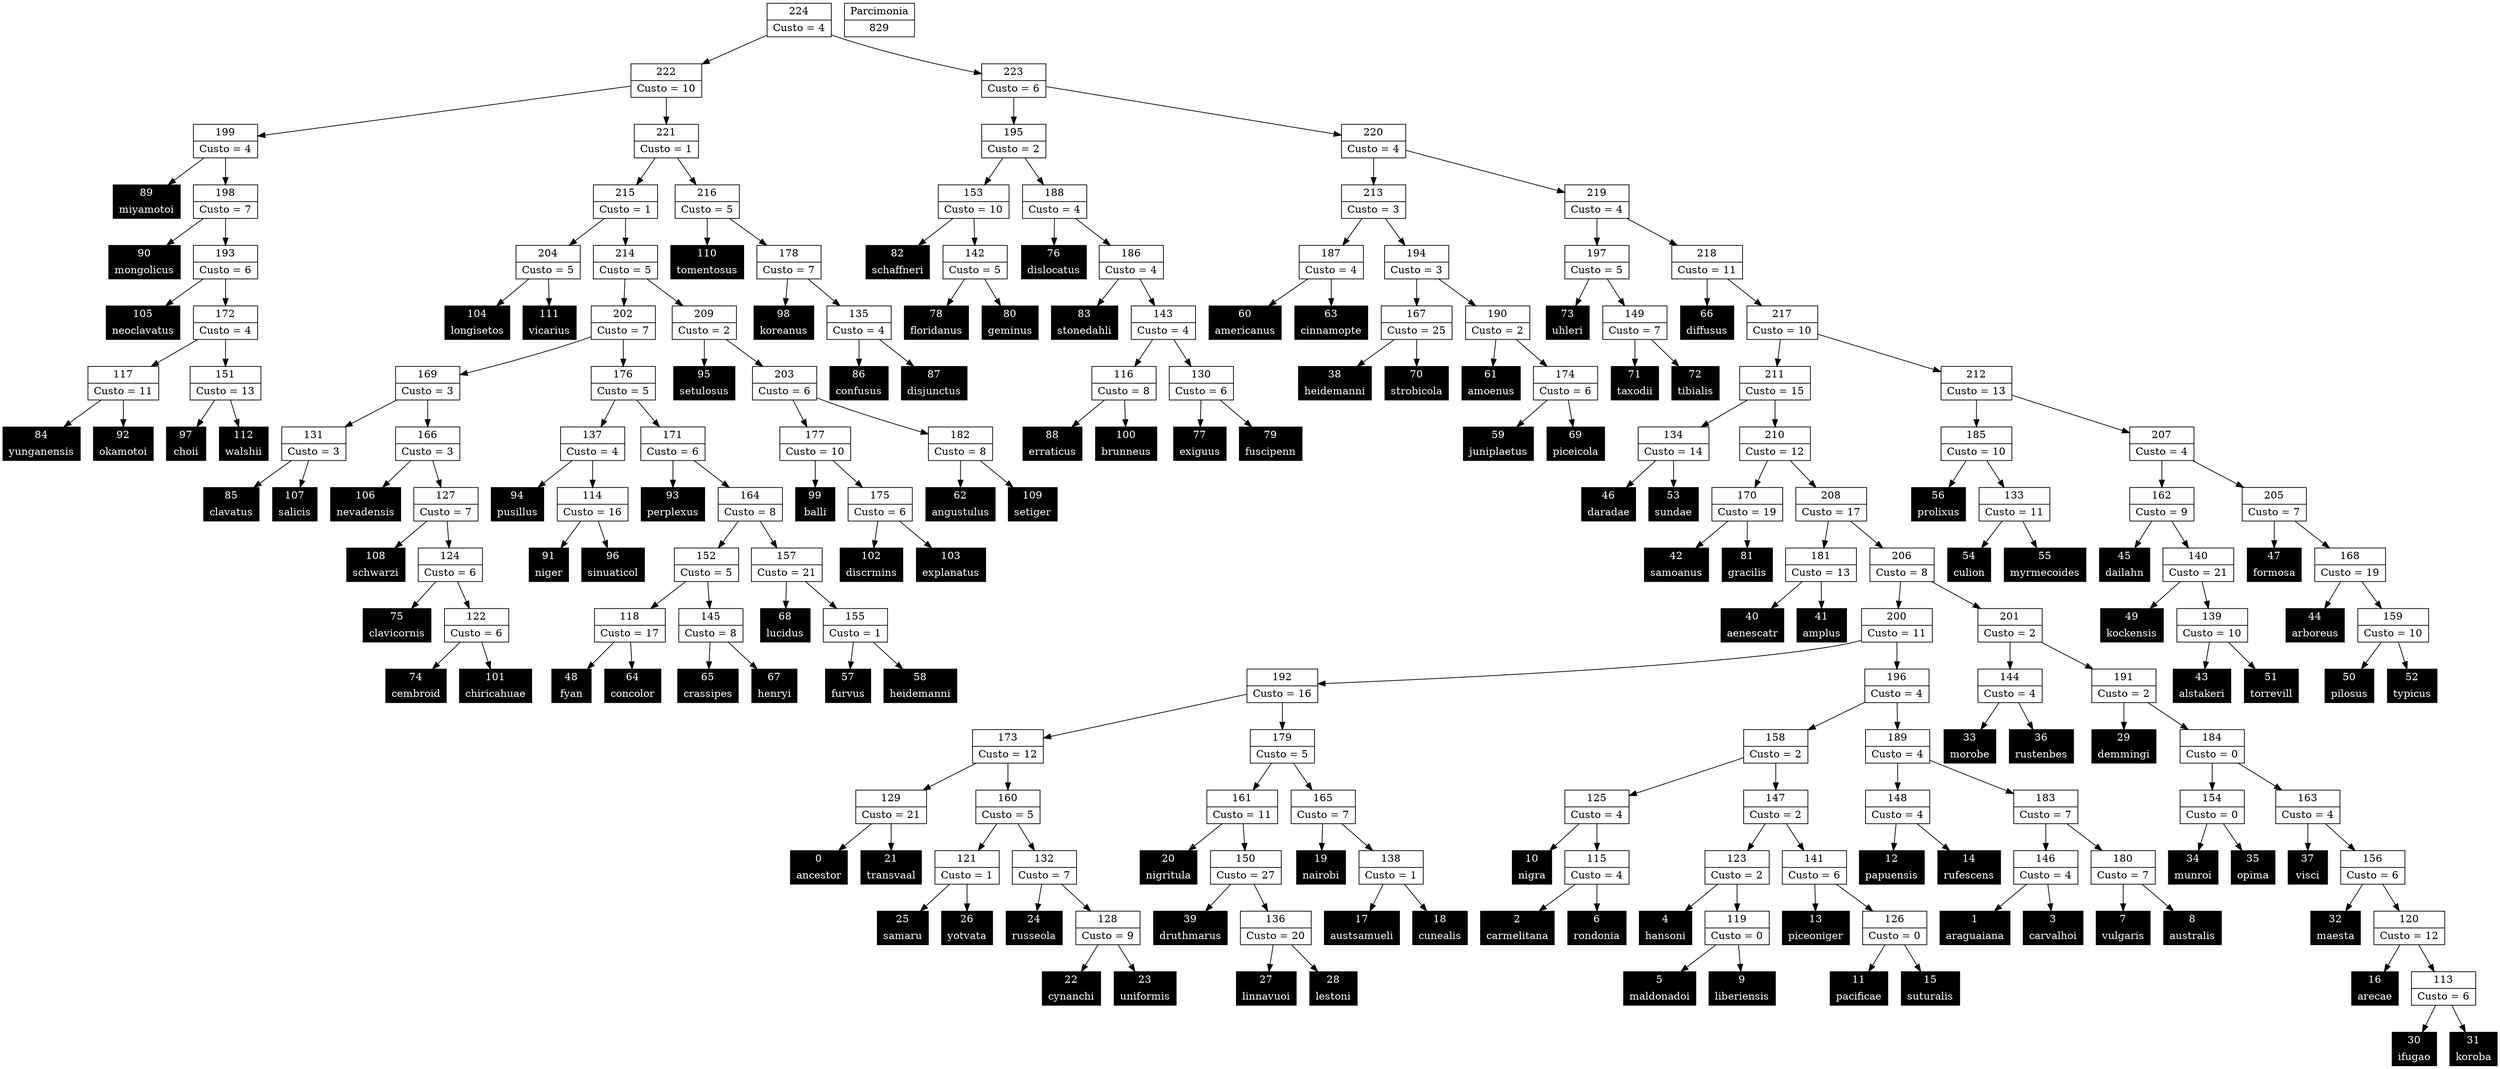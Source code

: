 Digraph G {
0 [shape="record", label="{0 | ancestor}",style=filled, color=black, fontcolor=white,fontsize=14, height=0.5]
1 [shape="record", label="{1 | araguaiana}",style=filled, color=black, fontcolor=white,fontsize=14, height=0.5]
2 [shape="record", label="{2 | carmelitana}",style=filled, color=black, fontcolor=white,fontsize=14, height=0.5]
3 [shape="record", label="{3 | carvalhoi}",style=filled, color=black, fontcolor=white,fontsize=14, height=0.5]
4 [shape="record", label="{4 | hansoni}",style=filled, color=black, fontcolor=white,fontsize=14, height=0.5]
5 [shape="record", label="{5 | maldonadoi}",style=filled, color=black, fontcolor=white,fontsize=14, height=0.5]
6 [shape="record", label="{6 | rondonia}",style=filled, color=black, fontcolor=white,fontsize=14, height=0.5]
7 [shape="record", label="{7 | vulgaris}",style=filled, color=black, fontcolor=white,fontsize=14, height=0.5]
8 [shape="record", label="{8 | australis}",style=filled, color=black, fontcolor=white,fontsize=14, height=0.5]
9 [shape="record", label="{9 | liberiensis}",style=filled, color=black, fontcolor=white,fontsize=14, height=0.5]
10 [shape="record", label="{10 | nigra}",style=filled, color=black, fontcolor=white,fontsize=14, height=0.5]
11 [shape="record", label="{11 | pacificae}",style=filled, color=black, fontcolor=white,fontsize=14, height=0.5]
12 [shape="record", label="{12 | papuensis}",style=filled, color=black, fontcolor=white,fontsize=14, height=0.5]
13 [shape="record", label="{13 | piceoniger}",style=filled, color=black, fontcolor=white,fontsize=14, height=0.5]
14 [shape="record", label="{14 | rufescens}",style=filled, color=black, fontcolor=white,fontsize=14, height=0.5]
15 [shape="record", label="{15 | suturalis}",style=filled, color=black, fontcolor=white,fontsize=14, height=0.5]
16 [shape="record", label="{16 | arecae}",style=filled, color=black, fontcolor=white,fontsize=14, height=0.5]
17 [shape="record", label="{17 | austsamueli}",style=filled, color=black, fontcolor=white,fontsize=14, height=0.5]
18 [shape="record", label="{18 | cunealis}",style=filled, color=black, fontcolor=white,fontsize=14, height=0.5]
19 [shape="record", label="{19 | nairobi}",style=filled, color=black, fontcolor=white,fontsize=14, height=0.5]
20 [shape="record", label="{20 | nigritula}",style=filled, color=black, fontcolor=white,fontsize=14, height=0.5]
21 [shape="record", label="{21 | transvaal}",style=filled, color=black, fontcolor=white,fontsize=14, height=0.5]
22 [shape="record", label="{22 | cynanchi}",style=filled, color=black, fontcolor=white,fontsize=14, height=0.5]
23 [shape="record", label="{23 | uniformis}",style=filled, color=black, fontcolor=white,fontsize=14, height=0.5]
24 [shape="record", label="{24 | russeola}",style=filled, color=black, fontcolor=white,fontsize=14, height=0.5]
25 [shape="record", label="{25 | samaru}",style=filled, color=black, fontcolor=white,fontsize=14, height=0.5]
26 [shape="record", label="{26 | yotvata}",style=filled, color=black, fontcolor=white,fontsize=14, height=0.5]
27 [shape="record", label="{27 | linnavuoi}",style=filled, color=black, fontcolor=white,fontsize=14, height=0.5]
28 [shape="record", label="{28 | lestoni}",style=filled, color=black, fontcolor=white,fontsize=14, height=0.5]
29 [shape="record", label="{29 | demmingi}",style=filled, color=black, fontcolor=white,fontsize=14, height=0.5]
30 [shape="record", label="{30 | ifugao}",style=filled, color=black, fontcolor=white,fontsize=14, height=0.5]
31 [shape="record", label="{31 | koroba}",style=filled, color=black, fontcolor=white,fontsize=14, height=0.5]
32 [shape="record", label="{32 | maesta}",style=filled, color=black, fontcolor=white,fontsize=14, height=0.5]
33 [shape="record", label="{33 | morobe}",style=filled, color=black, fontcolor=white,fontsize=14, height=0.5]
34 [shape="record", label="{34 | munroi}",style=filled, color=black, fontcolor=white,fontsize=14, height=0.5]
35 [shape="record", label="{35 | opima}",style=filled, color=black, fontcolor=white,fontsize=14, height=0.5]
36 [shape="record", label="{36 | rustenbes}",style=filled, color=black, fontcolor=white,fontsize=14, height=0.5]
37 [shape="record", label="{37 | visci}",style=filled, color=black, fontcolor=white,fontsize=14, height=0.5]
38 [shape="record", label="{38 | heidemanni}",style=filled, color=black, fontcolor=white,fontsize=14, height=0.5]
39 [shape="record", label="{39 | druthmarus}",style=filled, color=black, fontcolor=white,fontsize=14, height=0.5]
40 [shape="record", label="{40 | aenescatr}",style=filled, color=black, fontcolor=white,fontsize=14, height=0.5]
41 [shape="record", label="{41 | amplus}",style=filled, color=black, fontcolor=white,fontsize=14, height=0.5]
42 [shape="record", label="{42 | samoanus}",style=filled, color=black, fontcolor=white,fontsize=14, height=0.5]
43 [shape="record", label="{43 | alstakeri}",style=filled, color=black, fontcolor=white,fontsize=14, height=0.5]
44 [shape="record", label="{44 | arboreus}",style=filled, color=black, fontcolor=white,fontsize=14, height=0.5]
45 [shape="record", label="{45 | dailahn}",style=filled, color=black, fontcolor=white,fontsize=14, height=0.5]
46 [shape="record", label="{46 | daradae}",style=filled, color=black, fontcolor=white,fontsize=14, height=0.5]
47 [shape="record", label="{47 | formosa}",style=filled, color=black, fontcolor=white,fontsize=14, height=0.5]
48 [shape="record", label="{48 | fyan}",style=filled, color=black, fontcolor=white,fontsize=14, height=0.5]
49 [shape="record", label="{49 | kockensis}",style=filled, color=black, fontcolor=white,fontsize=14, height=0.5]
50 [shape="record", label="{50 | pilosus}",style=filled, color=black, fontcolor=white,fontsize=14, height=0.5]
51 [shape="record", label="{51 | torrevill}",style=filled, color=black, fontcolor=white,fontsize=14, height=0.5]
52 [shape="record", label="{52 | typicus}",style=filled, color=black, fontcolor=white,fontsize=14, height=0.5]
53 [shape="record", label="{53 | sundae}",style=filled, color=black, fontcolor=white,fontsize=14, height=0.5]
54 [shape="record", label="{54 | culion}",style=filled, color=black, fontcolor=white,fontsize=14, height=0.5]
55 [shape="record", label="{55 | myrmecoides}",style=filled, color=black, fontcolor=white,fontsize=14, height=0.5]
56 [shape="record", label="{56 | prolixus}",style=filled, color=black, fontcolor=white,fontsize=14, height=0.5]
57 [shape="record", label="{57 | furvus}",style=filled, color=black, fontcolor=white,fontsize=14, height=0.5]
58 [shape="record", label="{58 | heidemanni}",style=filled, color=black, fontcolor=white,fontsize=14, height=0.5]
59 [shape="record", label="{59 | juniplaetus}",style=filled, color=black, fontcolor=white,fontsize=14, height=0.5]
60 [shape="record", label="{60 | americanus}",style=filled, color=black, fontcolor=white,fontsize=14, height=0.5]
61 [shape="record", label="{61 | amoenus}",style=filled, color=black, fontcolor=white,fontsize=14, height=0.5]
62 [shape="record", label="{62 | angustulus}",style=filled, color=black, fontcolor=white,fontsize=14, height=0.5]
63 [shape="record", label="{63 | cinnamopte}",style=filled, color=black, fontcolor=white,fontsize=14, height=0.5]
64 [shape="record", label="{64 | concolor}",style=filled, color=black, fontcolor=white,fontsize=14, height=0.5]
65 [shape="record", label="{65 | crassipes}",style=filled, color=black, fontcolor=white,fontsize=14, height=0.5]
66 [shape="record", label="{66 | diffusus}",style=filled, color=black, fontcolor=white,fontsize=14, height=0.5]
67 [shape="record", label="{67 | henryi}",style=filled, color=black, fontcolor=white,fontsize=14, height=0.5]
68 [shape="record", label="{68 | lucidus}",style=filled, color=black, fontcolor=white,fontsize=14, height=0.5]
69 [shape="record", label="{69 | piceicola}",style=filled, color=black, fontcolor=white,fontsize=14, height=0.5]
70 [shape="record", label="{70 | strobicola}",style=filled, color=black, fontcolor=white,fontsize=14, height=0.5]
71 [shape="record", label="{71 | taxodii}",style=filled, color=black, fontcolor=white,fontsize=14, height=0.5]
72 [shape="record", label="{72 | tibialis}",style=filled, color=black, fontcolor=white,fontsize=14, height=0.5]
73 [shape="record", label="{73 | uhleri}",style=filled, color=black, fontcolor=white,fontsize=14, height=0.5]
74 [shape="record", label="{74 | cembroid}",style=filled, color=black, fontcolor=white,fontsize=14, height=0.5]
75 [shape="record", label="{75 | clavicornis}",style=filled, color=black, fontcolor=white,fontsize=14, height=0.5]
76 [shape="record", label="{76 | dislocatus}",style=filled, color=black, fontcolor=white,fontsize=14, height=0.5]
77 [shape="record", label="{77 | exiguus}",style=filled, color=black, fontcolor=white,fontsize=14, height=0.5]
78 [shape="record", label="{78 | floridanus}",style=filled, color=black, fontcolor=white,fontsize=14, height=0.5]
79 [shape="record", label="{79 | fuscipenn}",style=filled, color=black, fontcolor=white,fontsize=14, height=0.5]
80 [shape="record", label="{80 | geminus}",style=filled, color=black, fontcolor=white,fontsize=14, height=0.5]
81 [shape="record", label="{81 | gracilis}",style=filled, color=black, fontcolor=white,fontsize=14, height=0.5]
82 [shape="record", label="{82 | schaffneri}",style=filled, color=black, fontcolor=white,fontsize=14, height=0.5]
83 [shape="record", label="{83 | stonedahli}",style=filled, color=black, fontcolor=white,fontsize=14, height=0.5]
84 [shape="record", label="{84 | yunganensis}",style=filled, color=black, fontcolor=white,fontsize=14, height=0.5]
85 [shape="record", label="{85 | clavatus}",style=filled, color=black, fontcolor=white,fontsize=14, height=0.5]
86 [shape="record", label="{86 | confusus}",style=filled, color=black, fontcolor=white,fontsize=14, height=0.5]
87 [shape="record", label="{87 | disjunctus}",style=filled, color=black, fontcolor=white,fontsize=14, height=0.5]
88 [shape="record", label="{88 | erraticus}",style=filled, color=black, fontcolor=white,fontsize=14, height=0.5]
89 [shape="record", label="{89 | miyamotoi}",style=filled, color=black, fontcolor=white,fontsize=14, height=0.5]
90 [shape="record", label="{90 | mongolicus}",style=filled, color=black, fontcolor=white,fontsize=14, height=0.5]
91 [shape="record", label="{91 | niger}",style=filled, color=black, fontcolor=white,fontsize=14, height=0.5]
92 [shape="record", label="{92 | okamotoi}",style=filled, color=black, fontcolor=white,fontsize=14, height=0.5]
93 [shape="record", label="{93 | perplexus}",style=filled, color=black, fontcolor=white,fontsize=14, height=0.5]
94 [shape="record", label="{94 | pusillus}",style=filled, color=black, fontcolor=white,fontsize=14, height=0.5]
95 [shape="record", label="{95 | setulosus}",style=filled, color=black, fontcolor=white,fontsize=14, height=0.5]
96 [shape="record", label="{96 | sinuaticol}",style=filled, color=black, fontcolor=white,fontsize=14, height=0.5]
97 [shape="record", label="{97 | choii}",style=filled, color=black, fontcolor=white,fontsize=14, height=0.5]
98 [shape="record", label="{98 | koreanus}",style=filled, color=black, fontcolor=white,fontsize=14, height=0.5]
99 [shape="record", label="{99 | balli}",style=filled, color=black, fontcolor=white,fontsize=14, height=0.5]
100 [shape="record", label="{100 | brunneus}",style=filled, color=black, fontcolor=white,fontsize=14, height=0.5]
101 [shape="record", label="{101 | chiricahuae}",style=filled, color=black, fontcolor=white,fontsize=14, height=0.5]
102 [shape="record", label="{102 | discrmins}",style=filled, color=black, fontcolor=white,fontsize=14, height=0.5]
103 [shape="record", label="{103 | explanatus}",style=filled, color=black, fontcolor=white,fontsize=14, height=0.5]
104 [shape="record", label="{104 | longisetos}",style=filled, color=black, fontcolor=white,fontsize=14, height=0.5]
105 [shape="record", label="{105 | neoclavatus}",style=filled, color=black, fontcolor=white,fontsize=14, height=0.5]
106 [shape="record", label="{106 | nevadensis}",style=filled, color=black, fontcolor=white,fontsize=14, height=0.5]
107 [shape="record", label="{107 | salicis}",style=filled, color=black, fontcolor=white,fontsize=14, height=0.5]
108 [shape="record", label="{108 | schwarzi}",style=filled, color=black, fontcolor=white,fontsize=14, height=0.5]
109 [shape="record", label="{109 | setiger}",style=filled, color=black, fontcolor=white,fontsize=14, height=0.5]
110 [shape="record", label="{110 | tomentosus}",style=filled, color=black, fontcolor=white,fontsize=14, height=0.5]
111 [shape="record", label="{111 | vicarius}",style=filled, color=black, fontcolor=white,fontsize=14, height=0.5]
112 [shape="record", label="{112 | walshii}",style=filled, color=black, fontcolor=white,fontsize=14, height=0.5]
113 [shape="record", label="{113|Custo = 6}"]
114 [shape="record", label="{114|Custo = 16}"]
115 [shape="record", label="{115|Custo = 4}"]
116 [shape="record", label="{116|Custo = 8}"]
117 [shape="record", label="{117|Custo = 11}"]
118 [shape="record", label="{118|Custo = 17}"]
119 [shape="record", label="{119|Custo = 0}"]
120 [shape="record", label="{120|Custo = 12}"]
121 [shape="record", label="{121|Custo = 1}"]
122 [shape="record", label="{122|Custo = 6}"]
123 [shape="record", label="{123|Custo = 2}"]
124 [shape="record", label="{124|Custo = 6}"]
125 [shape="record", label="{125|Custo = 4}"]
126 [shape="record", label="{126|Custo = 0}"]
127 [shape="record", label="{127|Custo = 7}"]
128 [shape="record", label="{128|Custo = 9}"]
129 [shape="record", label="{129|Custo = 21}"]
130 [shape="record", label="{130|Custo = 6}"]
131 [shape="record", label="{131|Custo = 3}"]
132 [shape="record", label="{132|Custo = 7}"]
133 [shape="record", label="{133|Custo = 11}"]
134 [shape="record", label="{134|Custo = 14}"]
135 [shape="record", label="{135|Custo = 4}"]
136 [shape="record", label="{136|Custo = 20}"]
137 [shape="record", label="{137|Custo = 4}"]
138 [shape="record", label="{138|Custo = 1}"]
139 [shape="record", label="{139|Custo = 10}"]
140 [shape="record", label="{140|Custo = 21}"]
141 [shape="record", label="{141|Custo = 6}"]
142 [shape="record", label="{142|Custo = 5}"]
143 [shape="record", label="{143|Custo = 4}"]
144 [shape="record", label="{144|Custo = 4}"]
145 [shape="record", label="{145|Custo = 8}"]
146 [shape="record", label="{146|Custo = 4}"]
147 [shape="record", label="{147|Custo = 2}"]
148 [shape="record", label="{148|Custo = 4}"]
149 [shape="record", label="{149|Custo = 7}"]
150 [shape="record", label="{150|Custo = 27}"]
151 [shape="record", label="{151|Custo = 13}"]
152 [shape="record", label="{152|Custo = 5}"]
153 [shape="record", label="{153|Custo = 10}"]
154 [shape="record", label="{154|Custo = 0}"]
155 [shape="record", label="{155|Custo = 1}"]
156 [shape="record", label="{156|Custo = 6}"]
157 [shape="record", label="{157|Custo = 21}"]
158 [shape="record", label="{158|Custo = 2}"]
159 [shape="record", label="{159|Custo = 10}"]
160 [shape="record", label="{160|Custo = 5}"]
161 [shape="record", label="{161|Custo = 11}"]
162 [shape="record", label="{162|Custo = 9}"]
163 [shape="record", label="{163|Custo = 4}"]
164 [shape="record", label="{164|Custo = 8}"]
165 [shape="record", label="{165|Custo = 7}"]
166 [shape="record", label="{166|Custo = 3}"]
167 [shape="record", label="{167|Custo = 25}"]
168 [shape="record", label="{168|Custo = 19}"]
169 [shape="record", label="{169|Custo = 3}"]
170 [shape="record", label="{170|Custo = 19}"]
171 [shape="record", label="{171|Custo = 6}"]
172 [shape="record", label="{172|Custo = 4}"]
173 [shape="record", label="{173|Custo = 12}"]
174 [shape="record", label="{174|Custo = 6}"]
175 [shape="record", label="{175|Custo = 6}"]
176 [shape="record", label="{176|Custo = 5}"]
177 [shape="record", label="{177|Custo = 10}"]
178 [shape="record", label="{178|Custo = 7}"]
179 [shape="record", label="{179|Custo = 5}"]
180 [shape="record", label="{180|Custo = 7}"]
181 [shape="record", label="{181|Custo = 13}"]
182 [shape="record", label="{182|Custo = 8}"]
183 [shape="record", label="{183|Custo = 7}"]
184 [shape="record", label="{184|Custo = 0}"]
185 [shape="record", label="{185|Custo = 10}"]
186 [shape="record", label="{186|Custo = 4}"]
187 [shape="record", label="{187|Custo = 4}"]
188 [shape="record", label="{188|Custo = 4}"]
189 [shape="record", label="{189|Custo = 4}"]
190 [shape="record", label="{190|Custo = 2}"]
191 [shape="record", label="{191|Custo = 2}"]
192 [shape="record", label="{192|Custo = 16}"]
193 [shape="record", label="{193|Custo = 6}"]
194 [shape="record", label="{194|Custo = 3}"]
195 [shape="record", label="{195|Custo = 2}"]
196 [shape="record", label="{196|Custo = 4}"]
197 [shape="record", label="{197|Custo = 5}"]
198 [shape="record", label="{198|Custo = 7}"]
199 [shape="record", label="{199|Custo = 4}"]
200 [shape="record", label="{200|Custo = 11}"]
201 [shape="record", label="{201|Custo = 2}"]
202 [shape="record", label="{202|Custo = 7}"]
203 [shape="record", label="{203|Custo = 6}"]
204 [shape="record", label="{204|Custo = 5}"]
205 [shape="record", label="{205|Custo = 7}"]
206 [shape="record", label="{206|Custo = 8}"]
207 [shape="record", label="{207|Custo = 4}"]
208 [shape="record", label="{208|Custo = 17}"]
209 [shape="record", label="{209|Custo = 2}"]
210 [shape="record", label="{210|Custo = 12}"]
211 [shape="record", label="{211|Custo = 15}"]
212 [shape="record", label="{212|Custo = 13}"]
213 [shape="record", label="{213|Custo = 3}"]
214 [shape="record", label="{214|Custo = 5}"]
215 [shape="record", label="{215|Custo = 1}"]
216 [shape="record", label="{216|Custo = 5}"]
217 [shape="record", label="{217|Custo = 10}"]
218 [shape="record", label="{218|Custo = 11}"]
219 [shape="record", label="{219|Custo = 4}"]
220 [shape="record", label="{220|Custo = 4}"]
221 [shape="record", label="{221|Custo = 1}"]
222 [shape="record", label="{222|Custo = 10}"]
223 [shape="record", label="{223|Custo = 6}"]
224 [shape="record", label="{224|Custo = 4}"]

113->31
113->30
114->96
114->91
115->6
115->2
116->100
116->88
117->92
117->84
118->64
118->48
119->9
119->5
120->113
120->16
121->26
121->25
122->101
122->74
123->119
123->4
124->122
124->75
125->115
125->10
126->15
126->11
127->124
127->108
128->23
128->22
129->21
129->0
130->79
130->77
131->107
131->85
132->128
132->24
133->55
133->54
134->53
134->46
135->87
135->86
136->28
136->27
137->114
137->94
138->18
138->17
139->51
139->43
140->139
140->49
141->126
141->13
142->80
142->78
143->130
143->116
144->36
144->33
145->67
145->65
146->3
146->1
147->141
147->123
148->14
148->12
149->72
149->71
150->136
150->39
151->112
151->97
152->145
152->118
153->142
153->82
154->35
154->34
155->58
155->57
156->120
156->32
157->155
157->68
158->147
158->125
159->52
159->50
160->132
160->121
161->150
161->20
162->140
162->45
163->156
163->37
164->157
164->152
165->138
165->19
166->127
166->106
167->70
167->38
168->159
168->44
169->166
169->131
170->81
170->42
171->164
171->93
172->151
172->117
173->160
173->129
174->69
174->59
175->103
175->102
176->171
176->137
177->175
177->99
178->135
178->98
179->165
179->161
180->8
180->7
181->41
181->40
182->109
182->62
183->180
183->146
184->163
184->154
185->133
185->56
186->143
186->83
187->63
187->60
188->186
188->76
189->183
189->148
190->174
190->61
191->184
191->29
192->179
192->173
193->172
193->105
194->190
194->167
195->188
195->153
196->189
196->158
197->149
197->73
198->193
198->90
199->198
199->89
200->196
200->192
201->191
201->144
202->176
202->169
203->182
203->177
204->111
204->104
205->168
205->47
206->201
206->200
207->205
207->162
208->206
208->181
209->203
209->95
210->208
210->170
211->210
211->134
212->207
212->185
213->194
213->187
214->209
214->202
215->214
215->204
216->178
216->110
217->212
217->211
218->217
218->66
219->218
219->197
220->219
220->213
221->216
221->215
222->221
222->199
223->220
223->195
224->223
224->222

829 [shape="record", label="{Parcimonia|829}"]
}